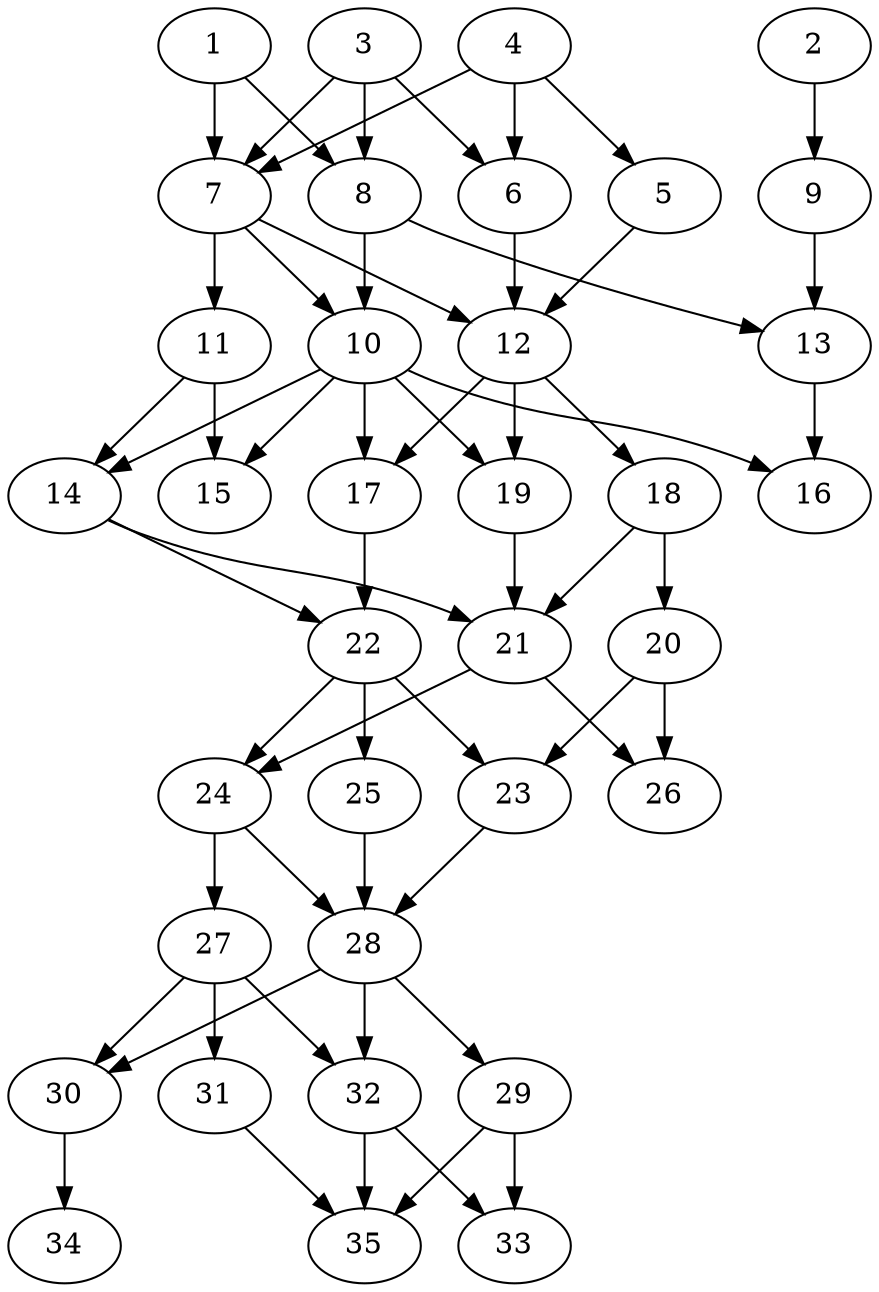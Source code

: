 // DAG automatically generated by daggen at Thu Oct  3 14:05:37 2019
// ./daggen --dot -n 35 --ccr 0.5 --fat 0.5 --regular 0.5 --density 0.6 --mindata 5242880 --maxdata 52428800 
digraph G {
  1 [size="95090688", alpha="0.00", expect_size="47545344"] 
  1 -> 7 [size ="47545344"]
  1 -> 8 [size ="47545344"]
  2 [size="31569920", alpha="0.14", expect_size="15784960"] 
  2 -> 9 [size ="15784960"]
  3 [size="85446656", alpha="0.04", expect_size="42723328"] 
  3 -> 6 [size ="42723328"]
  3 -> 7 [size ="42723328"]
  3 -> 8 [size ="42723328"]
  4 [size="26587136", alpha="0.01", expect_size="13293568"] 
  4 -> 5 [size ="13293568"]
  4 -> 6 [size ="13293568"]
  4 -> 7 [size ="13293568"]
  5 [size="80564224", alpha="0.07", expect_size="40282112"] 
  5 -> 12 [size ="40282112"]
  6 [size="19689472", alpha="0.18", expect_size="9844736"] 
  6 -> 12 [size ="9844736"]
  7 [size="51400704", alpha="0.02", expect_size="25700352"] 
  7 -> 10 [size ="25700352"]
  7 -> 11 [size ="25700352"]
  7 -> 12 [size ="25700352"]
  8 [size="61741056", alpha="0.14", expect_size="30870528"] 
  8 -> 10 [size ="30870528"]
  8 -> 13 [size ="30870528"]
  9 [size="91162624", alpha="0.18", expect_size="45581312"] 
  9 -> 13 [size ="45581312"]
  10 [size="38297600", alpha="0.05", expect_size="19148800"] 
  10 -> 14 [size ="19148800"]
  10 -> 15 [size ="19148800"]
  10 -> 16 [size ="19148800"]
  10 -> 17 [size ="19148800"]
  10 -> 19 [size ="19148800"]
  11 [size="66271232", alpha="0.06", expect_size="33135616"] 
  11 -> 14 [size ="33135616"]
  11 -> 15 [size ="33135616"]
  12 [size="68245504", alpha="0.17", expect_size="34122752"] 
  12 -> 17 [size ="34122752"]
  12 -> 18 [size ="34122752"]
  12 -> 19 [size ="34122752"]
  13 [size="39473152", alpha="0.20", expect_size="19736576"] 
  13 -> 16 [size ="19736576"]
  14 [size="57511936", alpha="0.02", expect_size="28755968"] 
  14 -> 21 [size ="28755968"]
  14 -> 22 [size ="28755968"]
  15 [size="59969536", alpha="0.04", expect_size="29984768"] 
  16 [size="93089792", alpha="0.03", expect_size="46544896"] 
  17 [size="84692992", alpha="0.19", expect_size="42346496"] 
  17 -> 22 [size ="42346496"]
  18 [size="94320640", alpha="0.04", expect_size="47160320"] 
  18 -> 20 [size ="47160320"]
  18 -> 21 [size ="47160320"]
  19 [size="66469888", alpha="0.07", expect_size="33234944"] 
  19 -> 21 [size ="33234944"]
  20 [size="58589184", alpha="0.12", expect_size="29294592"] 
  20 -> 23 [size ="29294592"]
  20 -> 26 [size ="29294592"]
  21 [size="82948096", alpha="0.15", expect_size="41474048"] 
  21 -> 24 [size ="41474048"]
  21 -> 26 [size ="41474048"]
  22 [size="16726016", alpha="0.03", expect_size="8363008"] 
  22 -> 23 [size ="8363008"]
  22 -> 24 [size ="8363008"]
  22 -> 25 [size ="8363008"]
  23 [size="96051200", alpha="0.06", expect_size="48025600"] 
  23 -> 28 [size ="48025600"]
  24 [size="94842880", alpha="0.13", expect_size="47421440"] 
  24 -> 27 [size ="47421440"]
  24 -> 28 [size ="47421440"]
  25 [size="102752256", alpha="0.14", expect_size="51376128"] 
  25 -> 28 [size ="51376128"]
  26 [size="24946688", alpha="0.18", expect_size="12473344"] 
  27 [size="37388288", alpha="0.10", expect_size="18694144"] 
  27 -> 30 [size ="18694144"]
  27 -> 31 [size ="18694144"]
  27 -> 32 [size ="18694144"]
  28 [size="30461952", alpha="0.13", expect_size="15230976"] 
  28 -> 29 [size ="15230976"]
  28 -> 30 [size ="15230976"]
  28 -> 32 [size ="15230976"]
  29 [size="49944576", alpha="0.13", expect_size="24972288"] 
  29 -> 33 [size ="24972288"]
  29 -> 35 [size ="24972288"]
  30 [size="84465664", alpha="0.19", expect_size="42232832"] 
  30 -> 34 [size ="42232832"]
  31 [size="48134144", alpha="0.17", expect_size="24067072"] 
  31 -> 35 [size ="24067072"]
  32 [size="25554944", alpha="0.07", expect_size="12777472"] 
  32 -> 33 [size ="12777472"]
  32 -> 35 [size ="12777472"]
  33 [size="37814272", alpha="0.03", expect_size="18907136"] 
  34 [size="65501184", alpha="0.09", expect_size="32750592"] 
  35 [size="30343168", alpha="0.06", expect_size="15171584"] 
}
